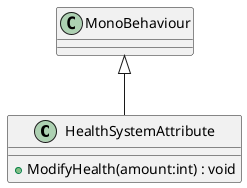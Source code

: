 @startuml
class HealthSystemAttribute {
    + ModifyHealth(amount:int) : void
}
MonoBehaviour <|-- HealthSystemAttribute
@enduml

